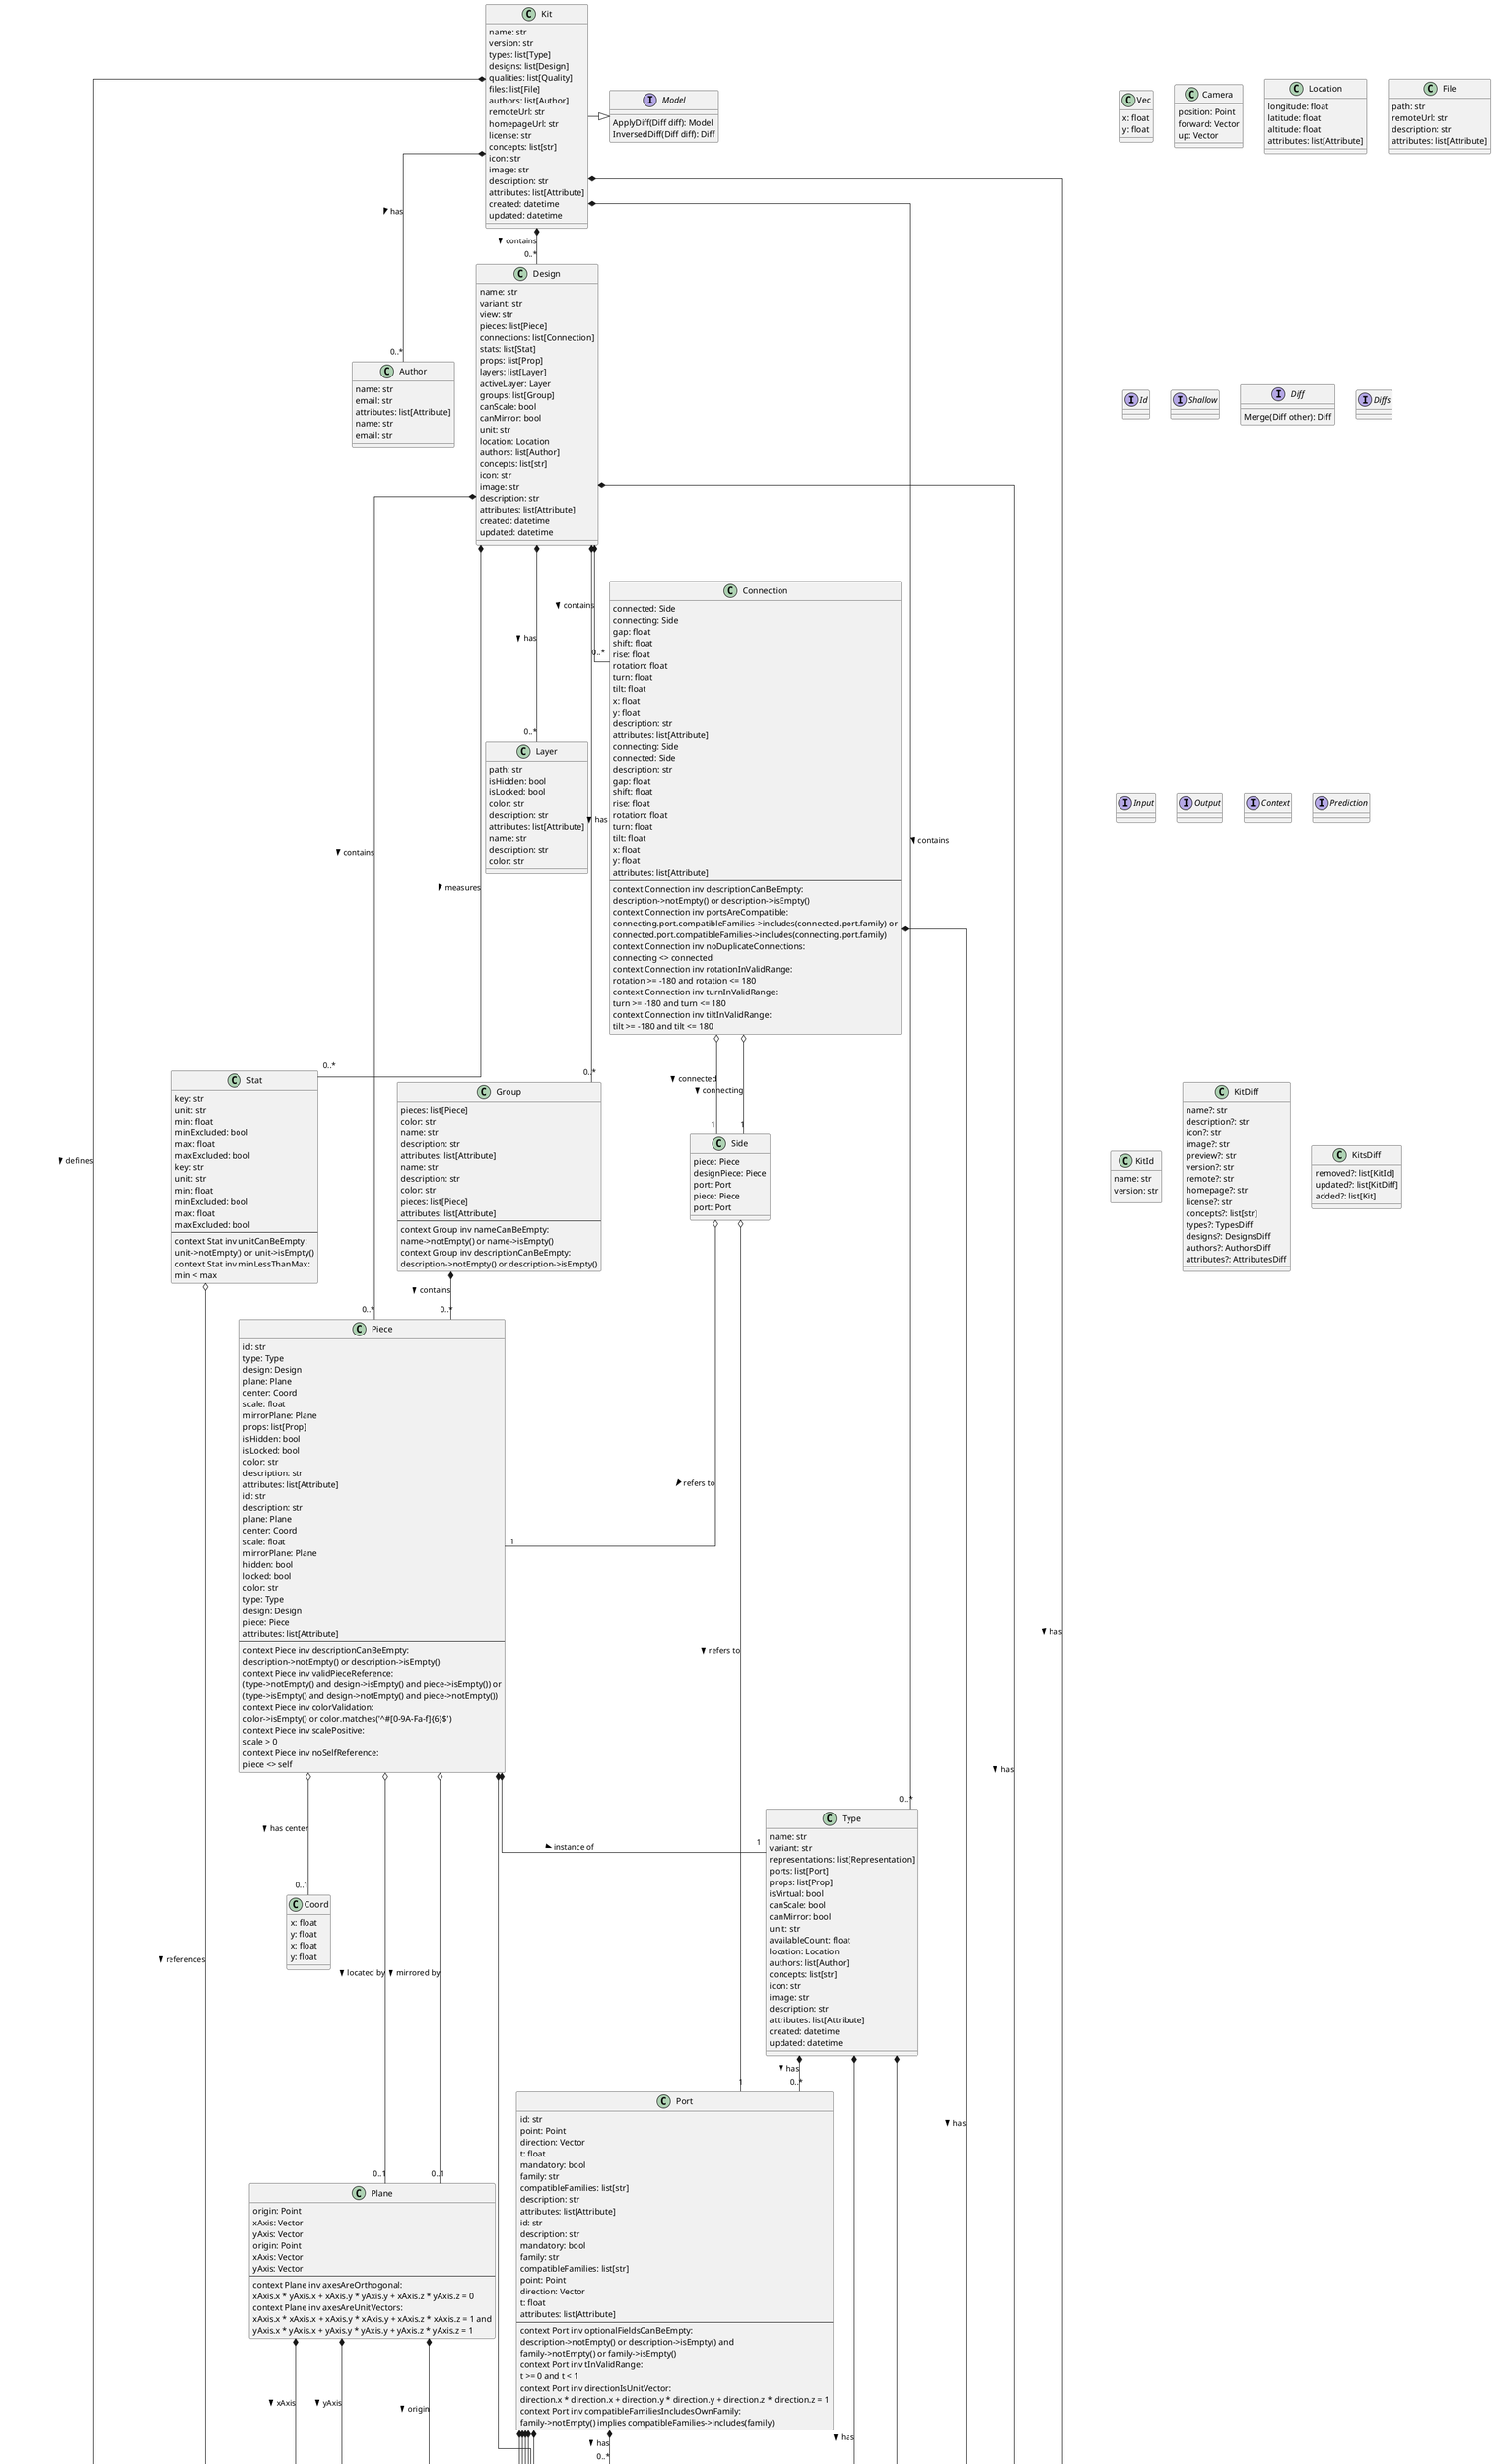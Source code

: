 @startuml "software architecture"
skinparam linetype ortho

class Attribute {
  key: str
  value: str
  definition: str
}

class Coord {
  x: float
  y: float
}

class Vec {
  x: float
  y: float
}

class Point {
  x: float
  y: float
  z: float
}

class Vector {
  x: float
  y: float
  z: float
}

class Plane {
  origin: Point
  xAxis: Vector
  yAxis: Vector
}

class Camera {
  position: Point
  forward: Vector
  up: Vector
}

class Location {
  longitude: float
  latitude: float
  altitude: float
  attributes: list[Attribute]
}

class Author {
  name: str
  email: str
  attributes: list[Attribute]
}

class File {
  path: str
  remoteUrl: str
  description: str
  attributes: list[Attribute]
}

interface Model {
  ApplyDiff(Diff diff): Model
  InversedDiff(Diff diff): Diff
}

interface Id {

}

interface Shallow {

}

interface Diff {
  Merge(Diff other): Diff
}

interface Diffs {

}

interface Input {

}

interface Output {

}

interface Context {

}

interface Prediction {

}

' #region Kit

class Kit {
  name: str
  version: str
  types: list[Type]
  designs: list[Design]
  qualities: list[Quality]
  files: list[File]
  authors: list[Author]
  remoteUrl: str
  homepageUrl: str
  license: str
  concepts: list[str]
  icon: str
  image: str
  description: str
  attributes: list[Attribute]
  created: datetime
  updated: datetime
}
Kit -|> Model
Kit *-- "0..*" Design : contains >
Kit *-- "0..*" Type : contains >
Kit *-- "0..*" Quality : defines >
Kit *-- "0..*" Author : has >
Kit *-- "0..*" Attribute : has >
class KitId {
  name: str
  version: str
}
class KitDiff {
  name?: str
  description?: str
  icon?: str
  image?: str
  preview?: str
  version?: str
  remote?: str
  homepage?: str
  license?: str
  concepts?: list[str]
  types?: TypesDiff
  designs?: DesignsDiff
  authors?: AuthorsDiff
  attributes?: AttributesDiff
}
class KitsDiff {
  removed?: list[KitId]
  updated?: list[KitDiff]
  added?: list[Kit]
}

' #endregion Kit

class Benchmark {
  name: str
  icon: str
  min: float
  minExcluded: bool
  max: float
  maxExcluded: bool
  definition: str
  attributes: list[Attribute]
}

class QualityKind {
  <<enumeration>>
  General
  Design
  Type
  Piece
  Connection
  Port
}

class Quality {
  key: str
  name: str
  kind: QualityKind
  default: float
  formula: str
  defaultSiUnit: str
  defaultImperialUnit: str
  min: float
  minExcluded: bool
  max: float
  maxExcluded: bool
  canScale: bool
  benchmarks: list[Benchmark]
  definition: str
  attributes: list[Attribute]
}

class Prop {
  key: str
  value: str
  unit: str
  attributes: list[Attribute]
}

class Representation {
  tags: list[str]
  url: str
  description: str
  attributes: list[Attribute]
}

class Port {
  id: str
  point: Point
  direction: Vector
  t: float
  mandatory: bool
  family: str
  compatibleFamilies: list[str]
  description: str
  attributes: list[Attribute]
}

class Type {
  name: str
  variant: str
  representations: list[Representation]
  ports: list[Port]
  props: list[Prop]
  isVirtual: bool
  canScale: bool
  canMirror: bool
  unit: str
  availableCount: float
  location: Location
  authors: list[Author]
  concepts: list[str]
  icon: str
  image: str
  description: str
  attributes: list[Attribute]
  created: datetime
  updated: datetime
}

class Layer {
  path: str
  isHidden: bool
  isLocked: bool
  color: str
  description: str
  attributes: list[Attribute]
}

class Piece {
  id: str
  type: Type
  design: Design
  plane: Plane
  center: Coord
  scale: float
  mirrorPlane: Plane
  props: list[Prop]
  isHidden: bool
  isLocked: bool
  color: str
  description: str
  attributes: list[Attribute]
}

class Group {
  pieces: list[Piece]
  color: str
  name: str
  description: str
  attributes: list[Attribute]
}

class Side {
  piece: Piece
  designPiece: Piece
  port: Port
}

class Connection {
  connected: Side
  connecting: Side
  gap: float
  shift: float
  rise: float
  rotation: float
  turn: float
  tilt: float
  x: float
  y: float
  description: str
  attributes: list[Attribute]
}

class Stat {
  key: str
  unit: str
  min: float
  minExcluded: bool
  max: float
  maxExcluded: bool
}

class Design {
  name: str
  variant: str
  view: str
  pieces: list[Piece]
  connections: list[Connection]
  stats: list[Stat]
  props: list[Prop]
  layers: list[Layer]
  activeLayer: Layer
  groups: list[Group]
  canScale: bool
  canMirror: bool
  unit: str
  location: Location
  authors: list[Author]
  concepts: list[str]
  icon: str
  image: str
  description: str
  attributes: list[Attribute]
  created: datetime
  updated: datetime
}

class Representation {
  url: str
  description: str
  tags: list[str]
  attributes: list[Attribute]
  --
  context Representation inv descriptionCanBeEmpty:
    description->notEmpty() or description->isEmpty()
}

class Port {
  id: str
  description: str
  mandatory: bool
  family: str
  compatibleFamilies: list[str]
  point: Point
  direction: Vector
  t: float
  attributes: list[Attribute]
  --
  context Port inv optionalFieldsCanBeEmpty:
    description->notEmpty() or description->isEmpty() and
    family->notEmpty() or family->isEmpty()
  context Port inv tInValidRange:
    t >= 0 and t < 1
  context Port inv directionIsUnitVector:
    direction.x * direction.x + direction.y * direction.y + direction.z * direction.z = 1
  context Port inv compatibleFamiliesIncludesOwnFamily:
    family->notEmpty() implies compatibleFamilies->includes(family)
}

class Layer {
  name: str
  description: str
  color: str
}

class Group {
  name: str
  description: str
  color: str
  pieces: list[Piece]
  attributes: list[Attribute]
  --
  context Group inv nameCanBeEmpty:
    name->notEmpty() or name->isEmpty()
  context Group inv descriptionCanBeEmpty:
    description->notEmpty() or description->isEmpty()
}

class Family {
  name: str
}

class Piece {
  id: str
  description: str
  plane: Plane
  center: Coord
  scale: float
  mirrorPlane: Plane
  hidden: bool
  locked: bool
  color: str
  type: Type
  design: Design
  piece: Piece
  attributes: list[Attribute]
  --
  context Piece inv descriptionCanBeEmpty:
    description->notEmpty() or description->isEmpty()
  context Piece inv validPieceReference:
    (type->notEmpty() and design->isEmpty() and piece->isEmpty()) or
    (type->isEmpty() and design->notEmpty() and piece->notEmpty())
  context Piece inv colorValidation:
    color->isEmpty() or color.matches('^#[0-9A-Fa-f]{6}$')
  context Piece inv scalePositive:
    scale > 0
  context Piece inv noSelfReference:
    piece <> self
}

class Plane {
  origin: Point
  xAxis: Vector
  yAxis: Vector
  --
  context Plane inv axesAreOrthogonal:
    xAxis.x * yAxis.x + xAxis.y * yAxis.y + xAxis.z * yAxis.z = 0
  context Plane inv axesAreUnitVectors:
    xAxis.x * xAxis.x + xAxis.y * xAxis.y + xAxis.z * xAxis.z = 1 and
    yAxis.x * yAxis.x + yAxis.y * yAxis.y + yAxis.z * yAxis.z = 1
}

class Connection {
  connecting: Side
  connected: Side
  description: str
  gap: float
  shift: float
  rise: float
  rotation: float
  turn: float
  tilt: float
  x: float
  y: float
  attributes: list[Attribute]
  --
  context Connection inv descriptionCanBeEmpty:
    description->notEmpty() or description->isEmpty()
  context Connection inv portsAreCompatible:
    connecting.port.compatibleFamilies->includes(connected.port.family) or
    connected.port.compatibleFamilies->includes(connecting.port.family)
  context Connection inv noDuplicateConnections:
    connecting <> connected
  context Connection inv rotationInValidRange:
    rotation >= -180 and rotation <= 180
  context Connection inv turnInValidRange:
    turn >= -180 and turn <= 180
  context Connection inv tiltInValidRange:
    tilt >= -180 and tilt <= 180
}

class Side {
  piece: Piece
  port: Port
}

class Attribute {
  name: str
  value: str
  unit: str
  definition: str
  --
  context Attribute inv valueCanBeEmpty:
    value->notEmpty() or value->isEmpty()
  context Attribute inv definitionCanBeEmpty:
    definition->notEmpty() or definition->isEmpty()
  context Attribute inv emptyValueMeansTrue:
    value->isEmpty() implies value = 'true'
  context Attribute inv unitCanBeEmpty:
    unit->notEmpty() or unit->isEmpty()
}

class Author {
  name: str
  email: str
}

class Point {
  x: float
  y: float
  z: float
}

class Vector {
  x: float
  y: float
  z: float
  --
  context Vector inv notZeroVector:
    x <> 0 or y <> 0 or z <> 0
}

class Coord {
  x: float
  y: float
}

class Quality {
  key: str
  name: str
  description: str
  uri: str
  scalable: bool
  kind: QualityKind
  si: str
  imperial: str
  min: float
  minExcluded: bool
  max: float
  maxExcluded: bool
  default: float
  formula: str
  benchmarks: list[Benchmark]
  attributes: list[Attribute]
  --
  context Quality inv optionalFieldsCanBeEmpty:
    description->notEmpty() or description->isEmpty() and
    uri->notEmpty() or uri->isEmpty() and
    si->notEmpty() or si->isEmpty() and
    imperial->notEmpty() or imperial->isEmpty() and
    formula->notEmpty() or formula->isEmpty()
  context Quality inv defaultValueInRange:
    (min->notEmpty() implies default >= min) and
    (max->notEmpty() implies default <= max)
  context Quality inv minLessThanMax:
    min->notEmpty() and max->notEmpty() implies min < max
}

class QualityKind {
  <<enumeration>>
  General
  Design
  Type
  Piece
  Connection
  Port
}

class Benchmark {
  name: str
  icon: str
  min: float
  minExcluded: bool
  max: float
  maxExcluded: bool
  --
  context Benchmark inv iconCanBeEmpty:
    icon->notEmpty() or icon->isEmpty()
  context Benchmark inv minLessThanMax:
    min < max
}

class Prop {
  key: str
  value: str
  unit: str
  attributes: list[Attribute]
  --
  context Prop inv unitCanBeEmpty:
    unit->notEmpty() or unit->isEmpty()
}

class Stat {
  key: str
  unit: str
  min: float
  minExcluded: bool
  max: float
  maxExcluded: bool
  --
  context Stat inv unitCanBeEmpty:
    unit->notEmpty() or unit->isEmpty()
  context Stat inv minLessThanMax:
    min < max
}



Design *-- "0..*" Piece : contains >
Design *-- "0..*" Connection : contains >
Design *-- "0..*" Layer : has >
Design *-- "0..*" Group : has >
Design *-- "0..*" Attribute : has >
Design *-- "0..*" Stat : measures >

Type *-- "0..*" Representation : has >
Type *-- "0..*" Port : has >
Type *-- "0..*" Attribute : has >

Piece *-- "1" Type : instance of >
Piece o-- "0..1" Plane : located by >
Piece o-- "0..1" Plane : mirrored by >
Piece *-- "0..*" Attribute : has >
Piece o-- "0..1" Coord : has center >

Group *-- "0..*" Piece : contains >

Connection *-- "0..*" Attribute : has >
Connection o-- "1" Side : connected >
Connection o-- "1" Side : connecting >

Side o-- "1" Piece : refers to >
Side o-- "1" Port : refers to >

Representation *-- "0..*" Attribute : has >

Port *-- "0..*" Attribute : has >
Port *-- "1" Point : at >
Port *-- "1" Vector : oriented by >
Port *-- "1" Family : has >
Port *-- "0..*" Family : compatible with >
Port *-- "0..*" Prop : has >

Plane *-- "1" Point : origin >
Plane *-- "1" Vector : xAxis >
Plane *-- "1" Vector : yAxis >

Quality *-- "0..*" Benchmark : has >
Quality *-- "0..*" Attribute : has >
Quality *-- "1" QualityKind : classified by >

Prop o-- "1" Quality : references >
Prop *-- "0..*" Attribute : has >

Stat o-- "1" Quality : references >

@enduml